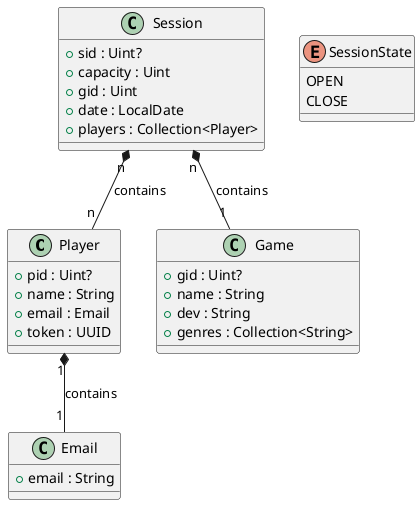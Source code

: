 @startuml
'https://plantuml.com/sequence-diagram
class Player {
    +pid : Uint?
    +name : String
    +email : Email
    +token : UUID
}
class Game {
    +gid : Uint?
    +name : String
    +dev : String
    +genres : Collection<String>
}
class Session {
    +sid : Uint?
    +capacity : Uint
    +gid : Uint
    +date : LocalDate
    +players : Collection<Player>
}
enum SessionState {
    OPEN
    CLOSE
}
class Email {
    +email : String
}
Player "1" *-- "1" Email : contains
Session "n" *-- "n" Player : contains
Session "n" *-- "1" Game : contains
@enduml